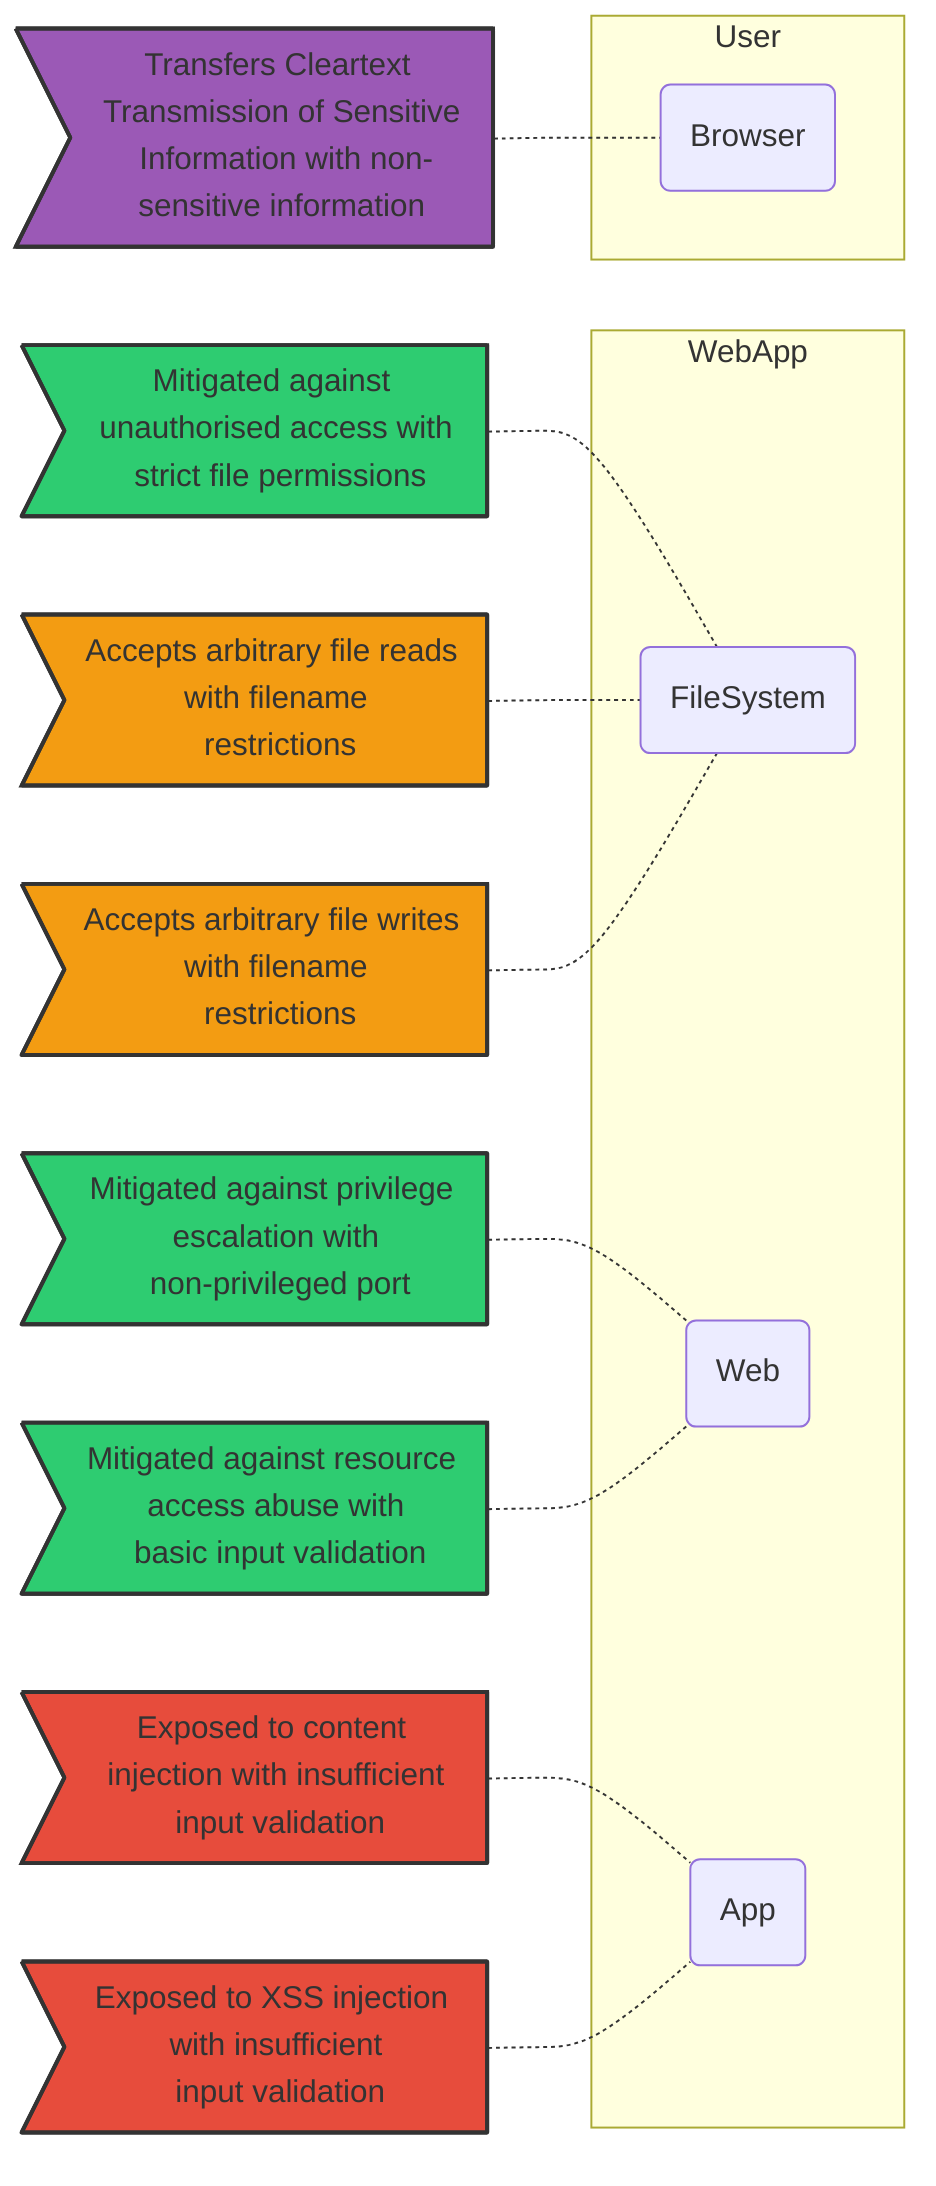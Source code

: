 graph LR
    classDef exposures fill:#e74c3c,stroke:#333,stroke-width:2px;
    classDef mitigations fill:#2ecc71,stroke:#333,stroke-width:2px;
    classDef transfers fill:#9b59b6,stroke:#333,stroke-width:2px;
    classDef acceptances fill:#f39c12,stroke:#333,stroke-width:2px;
    classDef reviews fill:#3498db,stroke:#333,stroke-width:2px;
    subgraph WebApp
        webapp_filesystem("FileSystem")
        webapp_web("Web")
        webapp_app("App")
    end

    subgraph User
        user_browser("Browser")
    end

    content_injection_SBFZ82WLAO>" Exposed to content injection with insufficient<br/> input validation"]
    class content_injection_SBFZ82WLAO exposures
    content_injection_SBFZ82WLAO-.-webapp_app
    xss_injection_T7DSAOL4OP>" Exposed to XSS injection with insufficient<br/> input validation"]
    class xss_injection_T7DSAOL4OP exposures
    xss_injection_T7DSAOL4OP-.-webapp_app
    privilege_escalation_09KPNSLT3D>" Mitigated against privilege escalation with<br/> non-privileged port"]
    class privilege_escalation_09KPNSLT3D mitigations
    privilege_escalation_09KPNSLT3D-.-webapp_web
    resource_access_abuse_X37CTKAV79>" Mitigated against resource access abuse with<br/> basic input validation"]
    class resource_access_abuse_X37CTKAV79 mitigations
    resource_access_abuse_X37CTKAV79-.-webapp_web
    unauthorised_access_HSQ0W0RMFJ>" Mitigated against unauthorised access with<br/> strict file permissions"]
    class unauthorised_access_HSQ0W0RMFJ mitigations
    unauthorised_access_HSQ0W0RMFJ-.-webapp_filesystem
    cwe_319_cleartext_transmission_of_sensitive_information_FTS2PQOP6U>" Transfers Cleartext Transmission of Sensitive<br/> Information with non-sensitive information"]
    class cwe_319_cleartext_transmission_of_sensitive_information_FTS2PQOP6U transfers
    cwe_319_cleartext_transmission_of_sensitive_information_FTS2PQOP6U-.-user_browser
    arbitrary_file_reads_MUBYG1TWYV>" Accepts arbitrary file reads with filename<br/> restrictions"]
    class arbitrary_file_reads_MUBYG1TWYV acceptances
    arbitrary_file_reads_MUBYG1TWYV-.-webapp_filesystem
    arbitrary_file_writes_YKUJ8LUAW1>" Accepts arbitrary file writes with filename<br/> restrictions"]
    class arbitrary_file_writes_YKUJ8LUAW1 acceptances
    arbitrary_file_writes_YKUJ8LUAW1-.-webapp_filesystem
